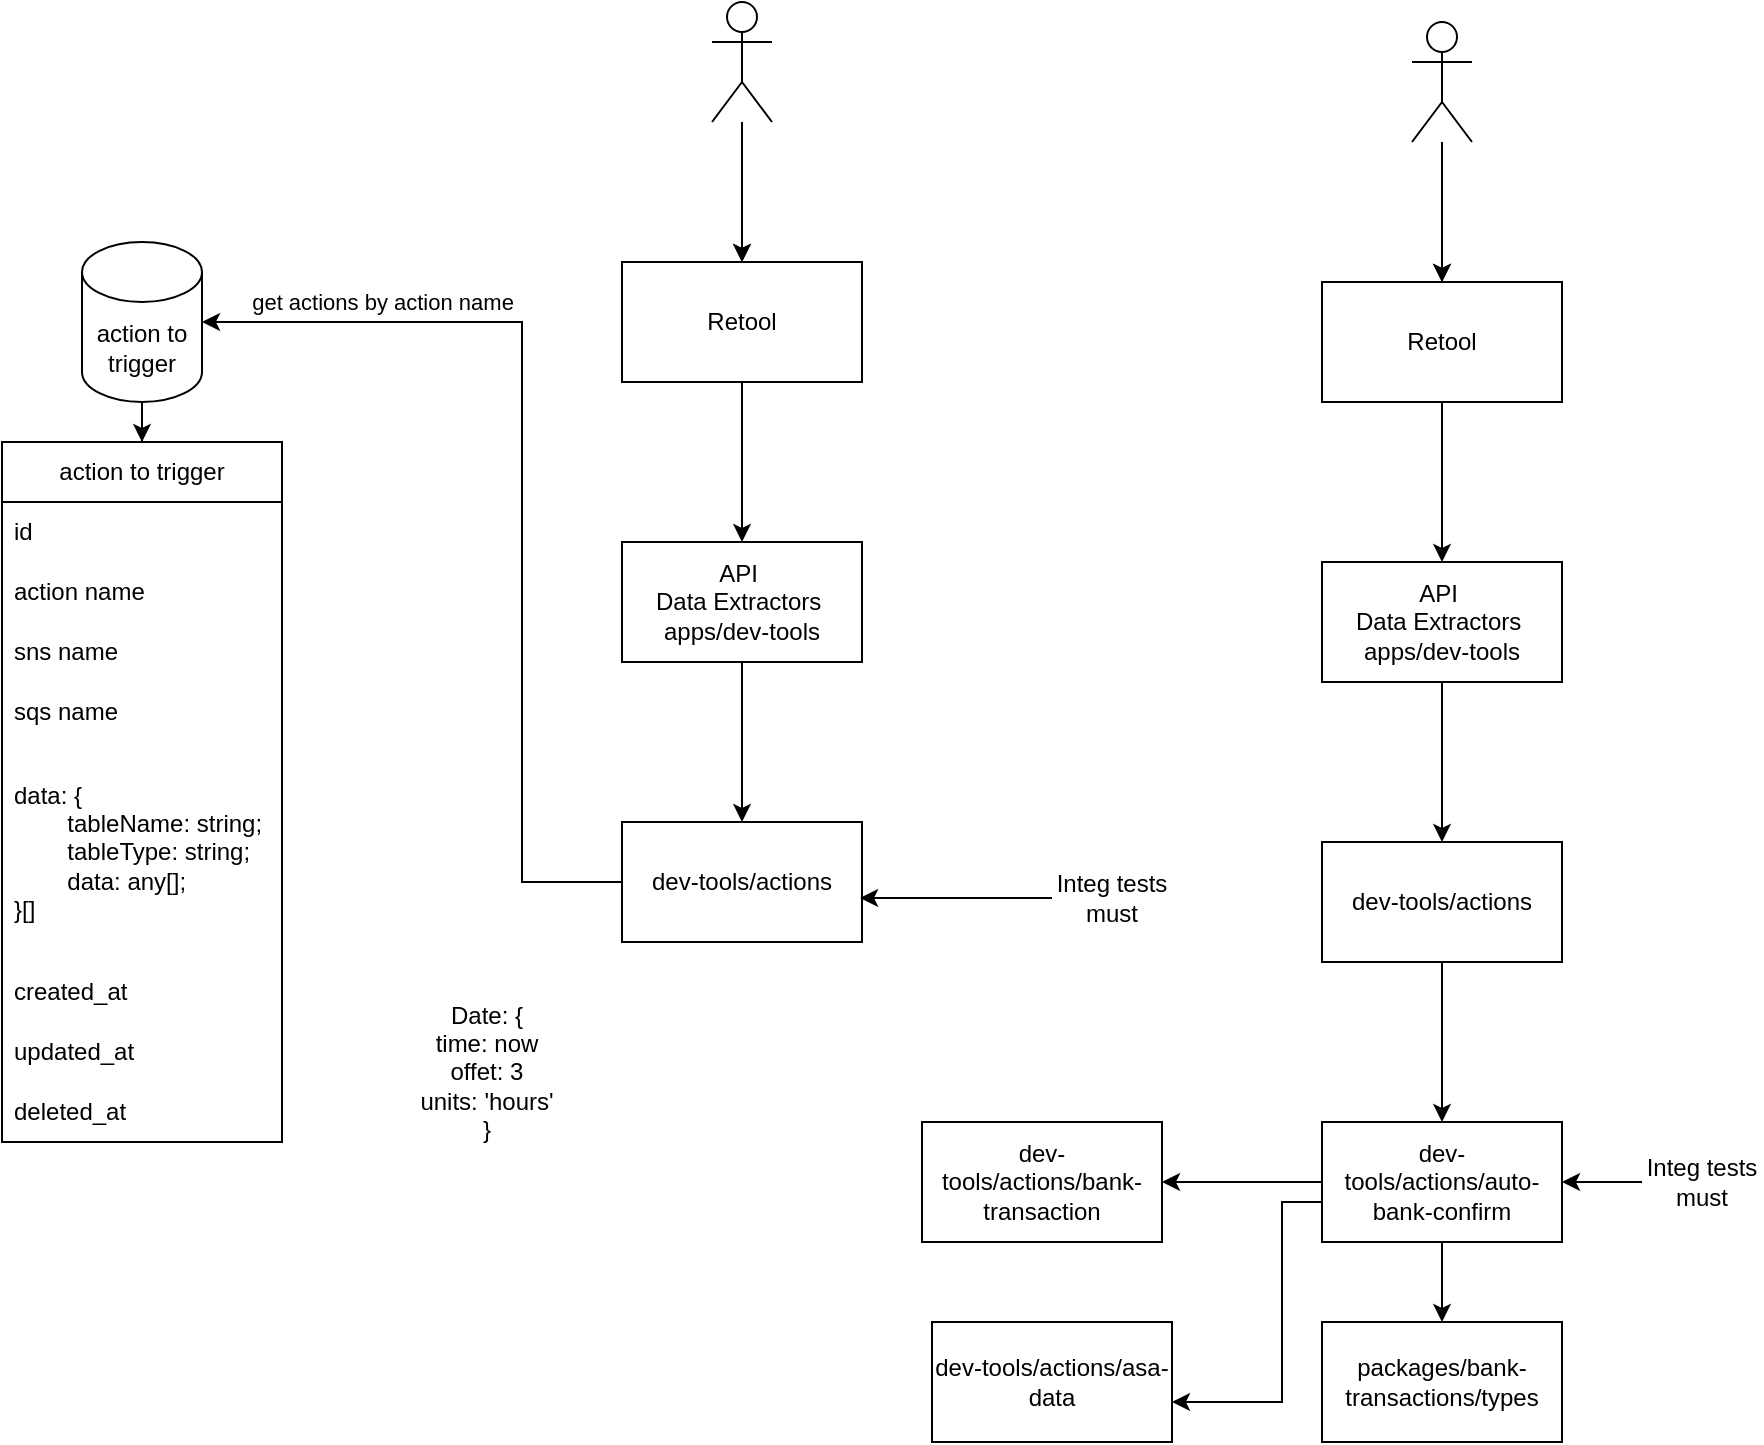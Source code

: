<mxfile version="26.2.8">
  <diagram name="Page-1" id="piTJ4yABlGyB2_TCcSkk">
    <mxGraphModel dx="964" dy="721" grid="1" gridSize="10" guides="1" tooltips="1" connect="1" arrows="1" fold="1" page="1" pageScale="1" pageWidth="1169" pageHeight="827" math="0" shadow="0">
      <root>
        <mxCell id="0" />
        <mxCell id="1" parent="0" />
        <mxCell id="aWhmmYHfGadmUJ6fNQog-5" value="" style="edgeStyle=orthogonalEdgeStyle;rounded=0;orthogonalLoop=1;jettySize=auto;html=1;" parent="1" source="aWhmmYHfGadmUJ6fNQog-1" target="aWhmmYHfGadmUJ6fNQog-4" edge="1">
          <mxGeometry relative="1" as="geometry" />
        </mxCell>
        <mxCell id="aWhmmYHfGadmUJ6fNQog-1" value="Retool" style="rounded=0;whiteSpace=wrap;html=1;" parent="1" vertex="1">
          <mxGeometry x="340" y="140" width="120" height="60" as="geometry" />
        </mxCell>
        <mxCell id="aWhmmYHfGadmUJ6fNQog-7" value="" style="edgeStyle=orthogonalEdgeStyle;rounded=0;orthogonalLoop=1;jettySize=auto;html=1;" parent="1" source="aWhmmYHfGadmUJ6fNQog-4" target="aWhmmYHfGadmUJ6fNQog-6" edge="1">
          <mxGeometry relative="1" as="geometry" />
        </mxCell>
        <mxCell id="aWhmmYHfGadmUJ6fNQog-4" value="API&amp;nbsp;&lt;div&gt;Data Extractors&amp;nbsp;&lt;div&gt;apps/dev-tools&lt;/div&gt;&lt;/div&gt;" style="whiteSpace=wrap;html=1;rounded=0;" parent="1" vertex="1">
          <mxGeometry x="340" y="280" width="120" height="60" as="geometry" />
        </mxCell>
        <mxCell id="aWhmmYHfGadmUJ6fNQog-6" value="dev-tools/actions" style="whiteSpace=wrap;html=1;rounded=0;" parent="1" vertex="1">
          <mxGeometry x="340" y="420" width="120" height="60" as="geometry" />
        </mxCell>
        <mxCell id="aWhmmYHfGadmUJ6fNQog-25" style="edgeStyle=orthogonalEdgeStyle;rounded=0;orthogonalLoop=1;jettySize=auto;html=1;" parent="1" source="aWhmmYHfGadmUJ6fNQog-8" target="aWhmmYHfGadmUJ6fNQog-9" edge="1">
          <mxGeometry relative="1" as="geometry" />
        </mxCell>
        <mxCell id="aWhmmYHfGadmUJ6fNQog-8" value="action to trigger" style="shape=cylinder3;whiteSpace=wrap;html=1;boundedLbl=1;backgroundOutline=1;size=15;" parent="1" vertex="1">
          <mxGeometry x="70" y="130" width="60" height="80" as="geometry" />
        </mxCell>
        <mxCell id="aWhmmYHfGadmUJ6fNQog-9" value="action to trigger" style="swimlane;fontStyle=0;childLayout=stackLayout;horizontal=1;startSize=30;horizontalStack=0;resizeParent=1;resizeParentMax=0;resizeLast=0;collapsible=1;marginBottom=0;whiteSpace=wrap;html=1;" parent="1" vertex="1">
          <mxGeometry x="30" y="230" width="140" height="350" as="geometry" />
        </mxCell>
        <mxCell id="aWhmmYHfGadmUJ6fNQog-10" value="id" style="text;strokeColor=none;fillColor=none;align=left;verticalAlign=middle;spacingLeft=4;spacingRight=4;overflow=hidden;points=[[0,0.5],[1,0.5]];portConstraint=eastwest;rotatable=0;whiteSpace=wrap;html=1;" parent="aWhmmYHfGadmUJ6fNQog-9" vertex="1">
          <mxGeometry y="30" width="140" height="30" as="geometry" />
        </mxCell>
        <mxCell id="aWhmmYHfGadmUJ6fNQog-11" value="action name" style="text;strokeColor=none;fillColor=none;align=left;verticalAlign=middle;spacingLeft=4;spacingRight=4;overflow=hidden;points=[[0,0.5],[1,0.5]];portConstraint=eastwest;rotatable=0;whiteSpace=wrap;html=1;" parent="aWhmmYHfGadmUJ6fNQog-9" vertex="1">
          <mxGeometry y="60" width="140" height="30" as="geometry" />
        </mxCell>
        <mxCell id="aWhmmYHfGadmUJ6fNQog-21" value="sns name" style="text;strokeColor=none;fillColor=none;align=left;verticalAlign=middle;spacingLeft=4;spacingRight=4;overflow=hidden;points=[[0,0.5],[1,0.5]];portConstraint=eastwest;rotatable=0;whiteSpace=wrap;html=1;" parent="aWhmmYHfGadmUJ6fNQog-9" vertex="1">
          <mxGeometry y="90" width="140" height="30" as="geometry" />
        </mxCell>
        <mxCell id="aWhmmYHfGadmUJ6fNQog-22" value="sqs name" style="text;strokeColor=none;fillColor=none;align=left;verticalAlign=middle;spacingLeft=4;spacingRight=4;overflow=hidden;points=[[0,0.5],[1,0.5]];portConstraint=eastwest;rotatable=0;whiteSpace=wrap;html=1;" parent="aWhmmYHfGadmUJ6fNQog-9" vertex="1">
          <mxGeometry y="120" width="140" height="30" as="geometry" />
        </mxCell>
        <mxCell id="aWhmmYHfGadmUJ6fNQog-16" value="data:&amp;nbsp;&lt;span style=&quot;background-color: transparent; color: light-dark(rgb(0, 0, 0), rgb(255, 255, 255));&quot;&gt;{&lt;/span&gt;&lt;div&gt;&lt;div&gt;&lt;span style=&quot;white-space: pre;&quot;&gt;&#x9;&lt;/span&gt;tableName: string;&lt;/div&gt;&lt;div&gt;&lt;span style=&quot;white-space: pre;&quot;&gt;&#x9;&lt;/span&gt;tableType: string;&lt;/div&gt;&lt;div&gt;&lt;span style=&quot;white-space: pre;&quot;&gt;&#x9;&lt;/span&gt;data: any[];&lt;/div&gt;&lt;div&gt;}&lt;span style=&quot;background-color: transparent; color: light-dark(rgb(0, 0, 0), rgb(255, 255, 255));&quot;&gt;[]&lt;/span&gt;&lt;/div&gt;&lt;/div&gt;" style="text;strokeColor=none;fillColor=none;align=left;verticalAlign=middle;spacingLeft=4;spacingRight=4;overflow=hidden;points=[[0,0.5],[1,0.5]];portConstraint=eastwest;rotatable=0;whiteSpace=wrap;html=1;" parent="aWhmmYHfGadmUJ6fNQog-9" vertex="1">
          <mxGeometry y="150" width="140" height="110" as="geometry" />
        </mxCell>
        <mxCell id="aWhmmYHfGadmUJ6fNQog-18" value="created_at" style="text;strokeColor=none;fillColor=none;align=left;verticalAlign=middle;spacingLeft=4;spacingRight=4;overflow=hidden;points=[[0,0.5],[1,0.5]];portConstraint=eastwest;rotatable=0;whiteSpace=wrap;html=1;" parent="aWhmmYHfGadmUJ6fNQog-9" vertex="1">
          <mxGeometry y="260" width="140" height="30" as="geometry" />
        </mxCell>
        <mxCell id="aWhmmYHfGadmUJ6fNQog-19" value="updated_at" style="text;strokeColor=none;fillColor=none;align=left;verticalAlign=middle;spacingLeft=4;spacingRight=4;overflow=hidden;points=[[0,0.5],[1,0.5]];portConstraint=eastwest;rotatable=0;whiteSpace=wrap;html=1;" parent="aWhmmYHfGadmUJ6fNQog-9" vertex="1">
          <mxGeometry y="290" width="140" height="30" as="geometry" />
        </mxCell>
        <mxCell id="aWhmmYHfGadmUJ6fNQog-20" value="deleted_at" style="text;strokeColor=none;fillColor=none;align=left;verticalAlign=middle;spacingLeft=4;spacingRight=4;overflow=hidden;points=[[0,0.5],[1,0.5]];portConstraint=eastwest;rotatable=0;whiteSpace=wrap;html=1;" parent="aWhmmYHfGadmUJ6fNQog-9" vertex="1">
          <mxGeometry y="320" width="140" height="30" as="geometry" />
        </mxCell>
        <mxCell id="aWhmmYHfGadmUJ6fNQog-23" style="edgeStyle=orthogonalEdgeStyle;rounded=0;orthogonalLoop=1;jettySize=auto;html=1;entryX=1;entryY=0.5;entryDx=0;entryDy=0;entryPerimeter=0;" parent="1" source="aWhmmYHfGadmUJ6fNQog-6" target="aWhmmYHfGadmUJ6fNQog-8" edge="1">
          <mxGeometry relative="1" as="geometry">
            <Array as="points">
              <mxPoint x="290" y="450" />
              <mxPoint x="290" y="170" />
            </Array>
          </mxGeometry>
        </mxCell>
        <mxCell id="aWhmmYHfGadmUJ6fNQog-24" value="get actions by action name" style="edgeLabel;html=1;align=center;verticalAlign=middle;resizable=0;points=[];" parent="aWhmmYHfGadmUJ6fNQog-23" vertex="1" connectable="0">
          <mxGeometry x="0.722" y="-3" relative="1" as="geometry">
            <mxPoint x="22" y="-7" as="offset" />
          </mxGeometry>
        </mxCell>
        <mxCell id="dHiyeyUTxoID4HvvEmh9-4" value="" style="edgeStyle=orthogonalEdgeStyle;rounded=0;orthogonalLoop=1;jettySize=auto;html=1;entryX=0.5;entryY=0;entryDx=0;entryDy=0;" edge="1" parent="1" source="dHiyeyUTxoID4HvvEmh9-1" target="aWhmmYHfGadmUJ6fNQog-1">
          <mxGeometry relative="1" as="geometry">
            <mxPoint x="340" y="60" as="targetPoint" />
          </mxGeometry>
        </mxCell>
        <mxCell id="dHiyeyUTxoID4HvvEmh9-5" value="" style="edgeStyle=orthogonalEdgeStyle;rounded=0;orthogonalLoop=1;jettySize=auto;html=1;" edge="1" parent="1" source="dHiyeyUTxoID4HvvEmh9-1" target="aWhmmYHfGadmUJ6fNQog-1">
          <mxGeometry relative="1" as="geometry" />
        </mxCell>
        <mxCell id="dHiyeyUTxoID4HvvEmh9-1" value="" style="shape=umlActor;verticalLabelPosition=bottom;verticalAlign=top;html=1;outlineConnect=0;" vertex="1" parent="1">
          <mxGeometry x="385" y="10" width="30" height="60" as="geometry" />
        </mxCell>
        <mxCell id="dHiyeyUTxoID4HvvEmh9-6" value="Date: {&lt;div&gt;time: now&lt;/div&gt;&lt;div&gt;offet: 3&lt;/div&gt;&lt;div&gt;units: &#39;hours&#39;&lt;/div&gt;&lt;div&gt;&lt;div&gt;}&lt;/div&gt;&lt;/div&gt;" style="text;html=1;align=center;verticalAlign=middle;whiteSpace=wrap;rounded=0;" vertex="1" parent="1">
          <mxGeometry x="210" y="490" width="125" height="110" as="geometry" />
        </mxCell>
        <mxCell id="dHiyeyUTxoID4HvvEmh9-9" value="Integ tests must" style="text;html=1;align=center;verticalAlign=middle;whiteSpace=wrap;rounded=0;" vertex="1" parent="1">
          <mxGeometry x="555" y="443" width="60" height="30" as="geometry" />
        </mxCell>
        <mxCell id="dHiyeyUTxoID4HvvEmh9-10" style="edgeStyle=orthogonalEdgeStyle;rounded=0;orthogonalLoop=1;jettySize=auto;html=1;entryX=0.992;entryY=0.633;entryDx=0;entryDy=0;entryPerimeter=0;" edge="1" parent="1" source="dHiyeyUTxoID4HvvEmh9-9" target="aWhmmYHfGadmUJ6fNQog-6">
          <mxGeometry relative="1" as="geometry" />
        </mxCell>
        <mxCell id="dHiyeyUTxoID4HvvEmh9-11" value="" style="edgeStyle=orthogonalEdgeStyle;rounded=0;orthogonalLoop=1;jettySize=auto;html=1;" edge="1" parent="1" source="dHiyeyUTxoID4HvvEmh9-12" target="dHiyeyUTxoID4HvvEmh9-14">
          <mxGeometry relative="1" as="geometry" />
        </mxCell>
        <mxCell id="dHiyeyUTxoID4HvvEmh9-12" value="Retool" style="rounded=0;whiteSpace=wrap;html=1;" vertex="1" parent="1">
          <mxGeometry x="690" y="150" width="120" height="60" as="geometry" />
        </mxCell>
        <mxCell id="dHiyeyUTxoID4HvvEmh9-13" value="" style="edgeStyle=orthogonalEdgeStyle;rounded=0;orthogonalLoop=1;jettySize=auto;html=1;" edge="1" parent="1" source="dHiyeyUTxoID4HvvEmh9-14" target="dHiyeyUTxoID4HvvEmh9-15">
          <mxGeometry relative="1" as="geometry" />
        </mxCell>
        <mxCell id="dHiyeyUTxoID4HvvEmh9-14" value="API&amp;nbsp;&lt;div&gt;Data Extractors&amp;nbsp;&lt;div&gt;apps/dev-tools&lt;/div&gt;&lt;/div&gt;" style="whiteSpace=wrap;html=1;rounded=0;" vertex="1" parent="1">
          <mxGeometry x="690" y="290" width="120" height="60" as="geometry" />
        </mxCell>
        <mxCell id="dHiyeyUTxoID4HvvEmh9-20" value="" style="edgeStyle=orthogonalEdgeStyle;rounded=0;orthogonalLoop=1;jettySize=auto;html=1;" edge="1" parent="1" source="dHiyeyUTxoID4HvvEmh9-15" target="dHiyeyUTxoID4HvvEmh9-19">
          <mxGeometry relative="1" as="geometry" />
        </mxCell>
        <mxCell id="dHiyeyUTxoID4HvvEmh9-15" value="dev-tools/actions" style="whiteSpace=wrap;html=1;rounded=0;" vertex="1" parent="1">
          <mxGeometry x="690" y="430" width="120" height="60" as="geometry" />
        </mxCell>
        <mxCell id="dHiyeyUTxoID4HvvEmh9-16" value="" style="edgeStyle=orthogonalEdgeStyle;rounded=0;orthogonalLoop=1;jettySize=auto;html=1;entryX=0.5;entryY=0;entryDx=0;entryDy=0;" edge="1" parent="1" source="dHiyeyUTxoID4HvvEmh9-18" target="dHiyeyUTxoID4HvvEmh9-12">
          <mxGeometry relative="1" as="geometry">
            <mxPoint x="690" y="70" as="targetPoint" />
          </mxGeometry>
        </mxCell>
        <mxCell id="dHiyeyUTxoID4HvvEmh9-17" value="" style="edgeStyle=orthogonalEdgeStyle;rounded=0;orthogonalLoop=1;jettySize=auto;html=1;" edge="1" parent="1" source="dHiyeyUTxoID4HvvEmh9-18" target="dHiyeyUTxoID4HvvEmh9-12">
          <mxGeometry relative="1" as="geometry" />
        </mxCell>
        <mxCell id="dHiyeyUTxoID4HvvEmh9-18" value="" style="shape=umlActor;verticalLabelPosition=bottom;verticalAlign=top;html=1;outlineConnect=0;" vertex="1" parent="1">
          <mxGeometry x="735" y="20" width="30" height="60" as="geometry" />
        </mxCell>
        <mxCell id="dHiyeyUTxoID4HvvEmh9-25" value="" style="edgeStyle=orthogonalEdgeStyle;rounded=0;orthogonalLoop=1;jettySize=auto;html=1;" edge="1" parent="1" source="dHiyeyUTxoID4HvvEmh9-19" target="dHiyeyUTxoID4HvvEmh9-24">
          <mxGeometry relative="1" as="geometry" />
        </mxCell>
        <mxCell id="dHiyeyUTxoID4HvvEmh9-27" value="" style="edgeStyle=orthogonalEdgeStyle;rounded=0;orthogonalLoop=1;jettySize=auto;html=1;" edge="1" parent="1" source="dHiyeyUTxoID4HvvEmh9-19" target="dHiyeyUTxoID4HvvEmh9-26">
          <mxGeometry relative="1" as="geometry" />
        </mxCell>
        <mxCell id="dHiyeyUTxoID4HvvEmh9-30" value="" style="edgeStyle=orthogonalEdgeStyle;rounded=0;orthogonalLoop=1;jettySize=auto;html=1;" edge="1" parent="1" source="dHiyeyUTxoID4HvvEmh9-19" target="dHiyeyUTxoID4HvvEmh9-29">
          <mxGeometry relative="1" as="geometry">
            <Array as="points">
              <mxPoint x="670" y="610" />
              <mxPoint x="670" y="710" />
            </Array>
          </mxGeometry>
        </mxCell>
        <mxCell id="dHiyeyUTxoID4HvvEmh9-19" value="dev-tools/actions/auto-bank-confirm" style="whiteSpace=wrap;html=1;rounded=0;" vertex="1" parent="1">
          <mxGeometry x="690" y="570" width="120" height="60" as="geometry" />
        </mxCell>
        <mxCell id="dHiyeyUTxoID4HvvEmh9-22" style="edgeStyle=orthogonalEdgeStyle;rounded=0;orthogonalLoop=1;jettySize=auto;html=1;entryX=1;entryY=0.5;entryDx=0;entryDy=0;" edge="1" parent="1" source="dHiyeyUTxoID4HvvEmh9-21" target="dHiyeyUTxoID4HvvEmh9-19">
          <mxGeometry relative="1" as="geometry" />
        </mxCell>
        <mxCell id="dHiyeyUTxoID4HvvEmh9-21" value="Integ tests must" style="text;html=1;align=center;verticalAlign=middle;whiteSpace=wrap;rounded=0;" vertex="1" parent="1">
          <mxGeometry x="850" y="585" width="60" height="30" as="geometry" />
        </mxCell>
        <mxCell id="dHiyeyUTxoID4HvvEmh9-24" value="packages/bank-transactions/types" style="whiteSpace=wrap;html=1;rounded=0;" vertex="1" parent="1">
          <mxGeometry x="690" y="670" width="120" height="60" as="geometry" />
        </mxCell>
        <mxCell id="dHiyeyUTxoID4HvvEmh9-26" value="dev-tools/actions/bank-transaction" style="whiteSpace=wrap;html=1;rounded=0;" vertex="1" parent="1">
          <mxGeometry x="490" y="570" width="120" height="60" as="geometry" />
        </mxCell>
        <mxCell id="dHiyeyUTxoID4HvvEmh9-29" value="dev-tools/actions/asa-data" style="whiteSpace=wrap;html=1;rounded=0;" vertex="1" parent="1">
          <mxGeometry x="495" y="670" width="120" height="60" as="geometry" />
        </mxCell>
      </root>
    </mxGraphModel>
  </diagram>
</mxfile>
